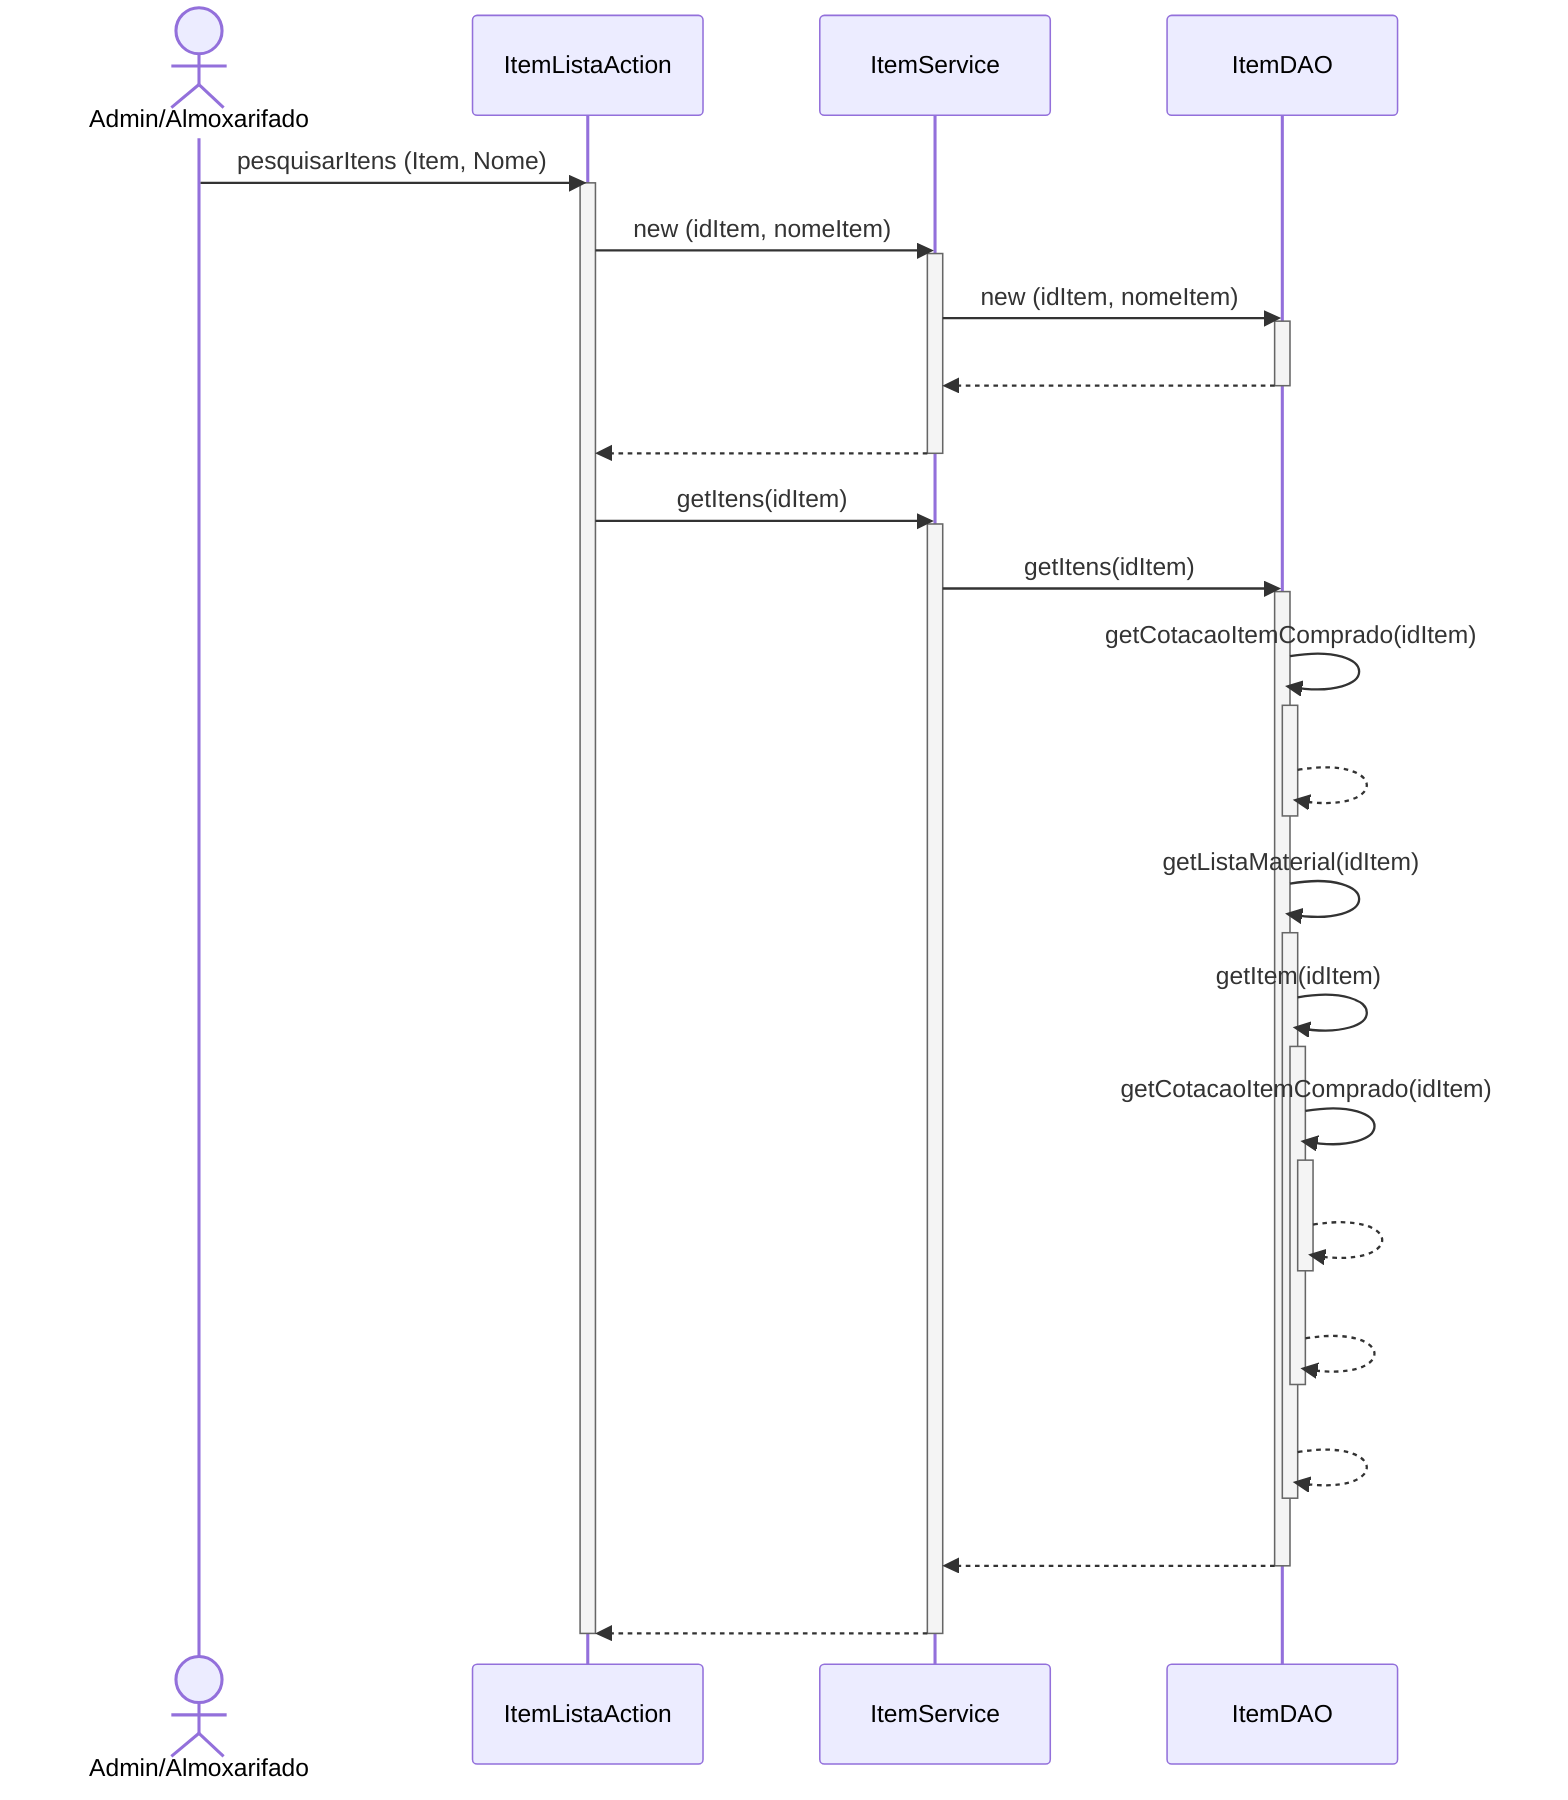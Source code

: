 sequenceDiagram
actor AA as Admin/Almoxarifado
AA ->> ItemListaAction : pesquisarItens (Item, Nome)
activate ItemListaAction
ItemListaAction ->> ItemService : new (idItem, nomeItem)
activate ItemService
ItemService ->> ItemDAO : new (idItem, nomeItem)
activate ItemDAO
ItemDAO -->> ItemService : #32; 
deactivate ItemDAO
ItemService -->> ItemListaAction : #32; 
deactivate ItemService
ItemListaAction ->> ItemService : getItens(idItem)
activate ItemService
ItemService ->> ItemDAO : getItens(idItem)
activate ItemDAO
ItemDAO ->> ItemDAO : getCotacaoItemComprado(idItem)
activate ItemDAO
ItemDAO -->> ItemDAO : #32; 
deactivate ItemDAO
ItemDAO ->> ItemDAO : getListaMaterial(idItem)
activate ItemDAO
ItemDAO ->> ItemDAO : getItem(idItem)
activate ItemDAO
ItemDAO ->> ItemDAO : getCotacaoItemComprado(idItem)
activate ItemDAO
ItemDAO -->> ItemDAO : #32; 
deactivate ItemDAO
ItemDAO -->> ItemDAO : #32; 
deactivate ItemDAO
ItemDAO -->> ItemDAO : #32; 
deactivate ItemDAO
ItemDAO -->> ItemService : #32; 
deactivate ItemDAO
ItemService -->> ItemListaAction : #32; 
deactivate ItemService
deactivate ItemListaAction